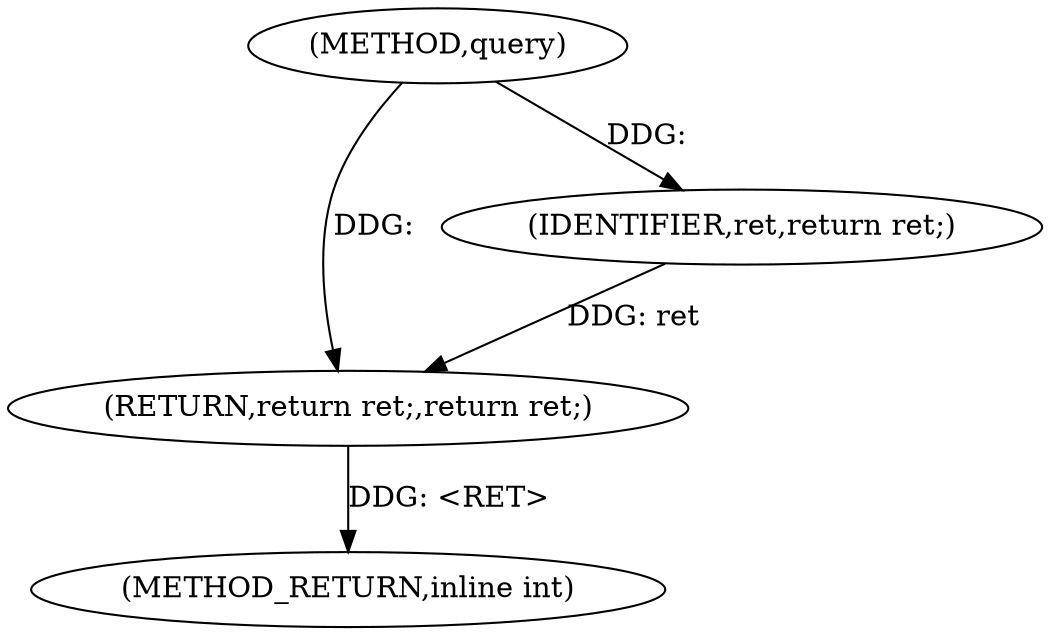 digraph "query" {  
"1000211" [label = "(METHOD,query)" ]
"1000215" [label = "(METHOD_RETURN,inline int)" ]
"1000213" [label = "(RETURN,return ret;,return ret;)" ]
"1000214" [label = "(IDENTIFIER,ret,return ret;)" ]
  "1000213" -> "1000215"  [ label = "DDG: <RET>"] 
  "1000214" -> "1000213"  [ label = "DDG: ret"] 
  "1000211" -> "1000213"  [ label = "DDG: "] 
  "1000211" -> "1000214"  [ label = "DDG: "] 
}
